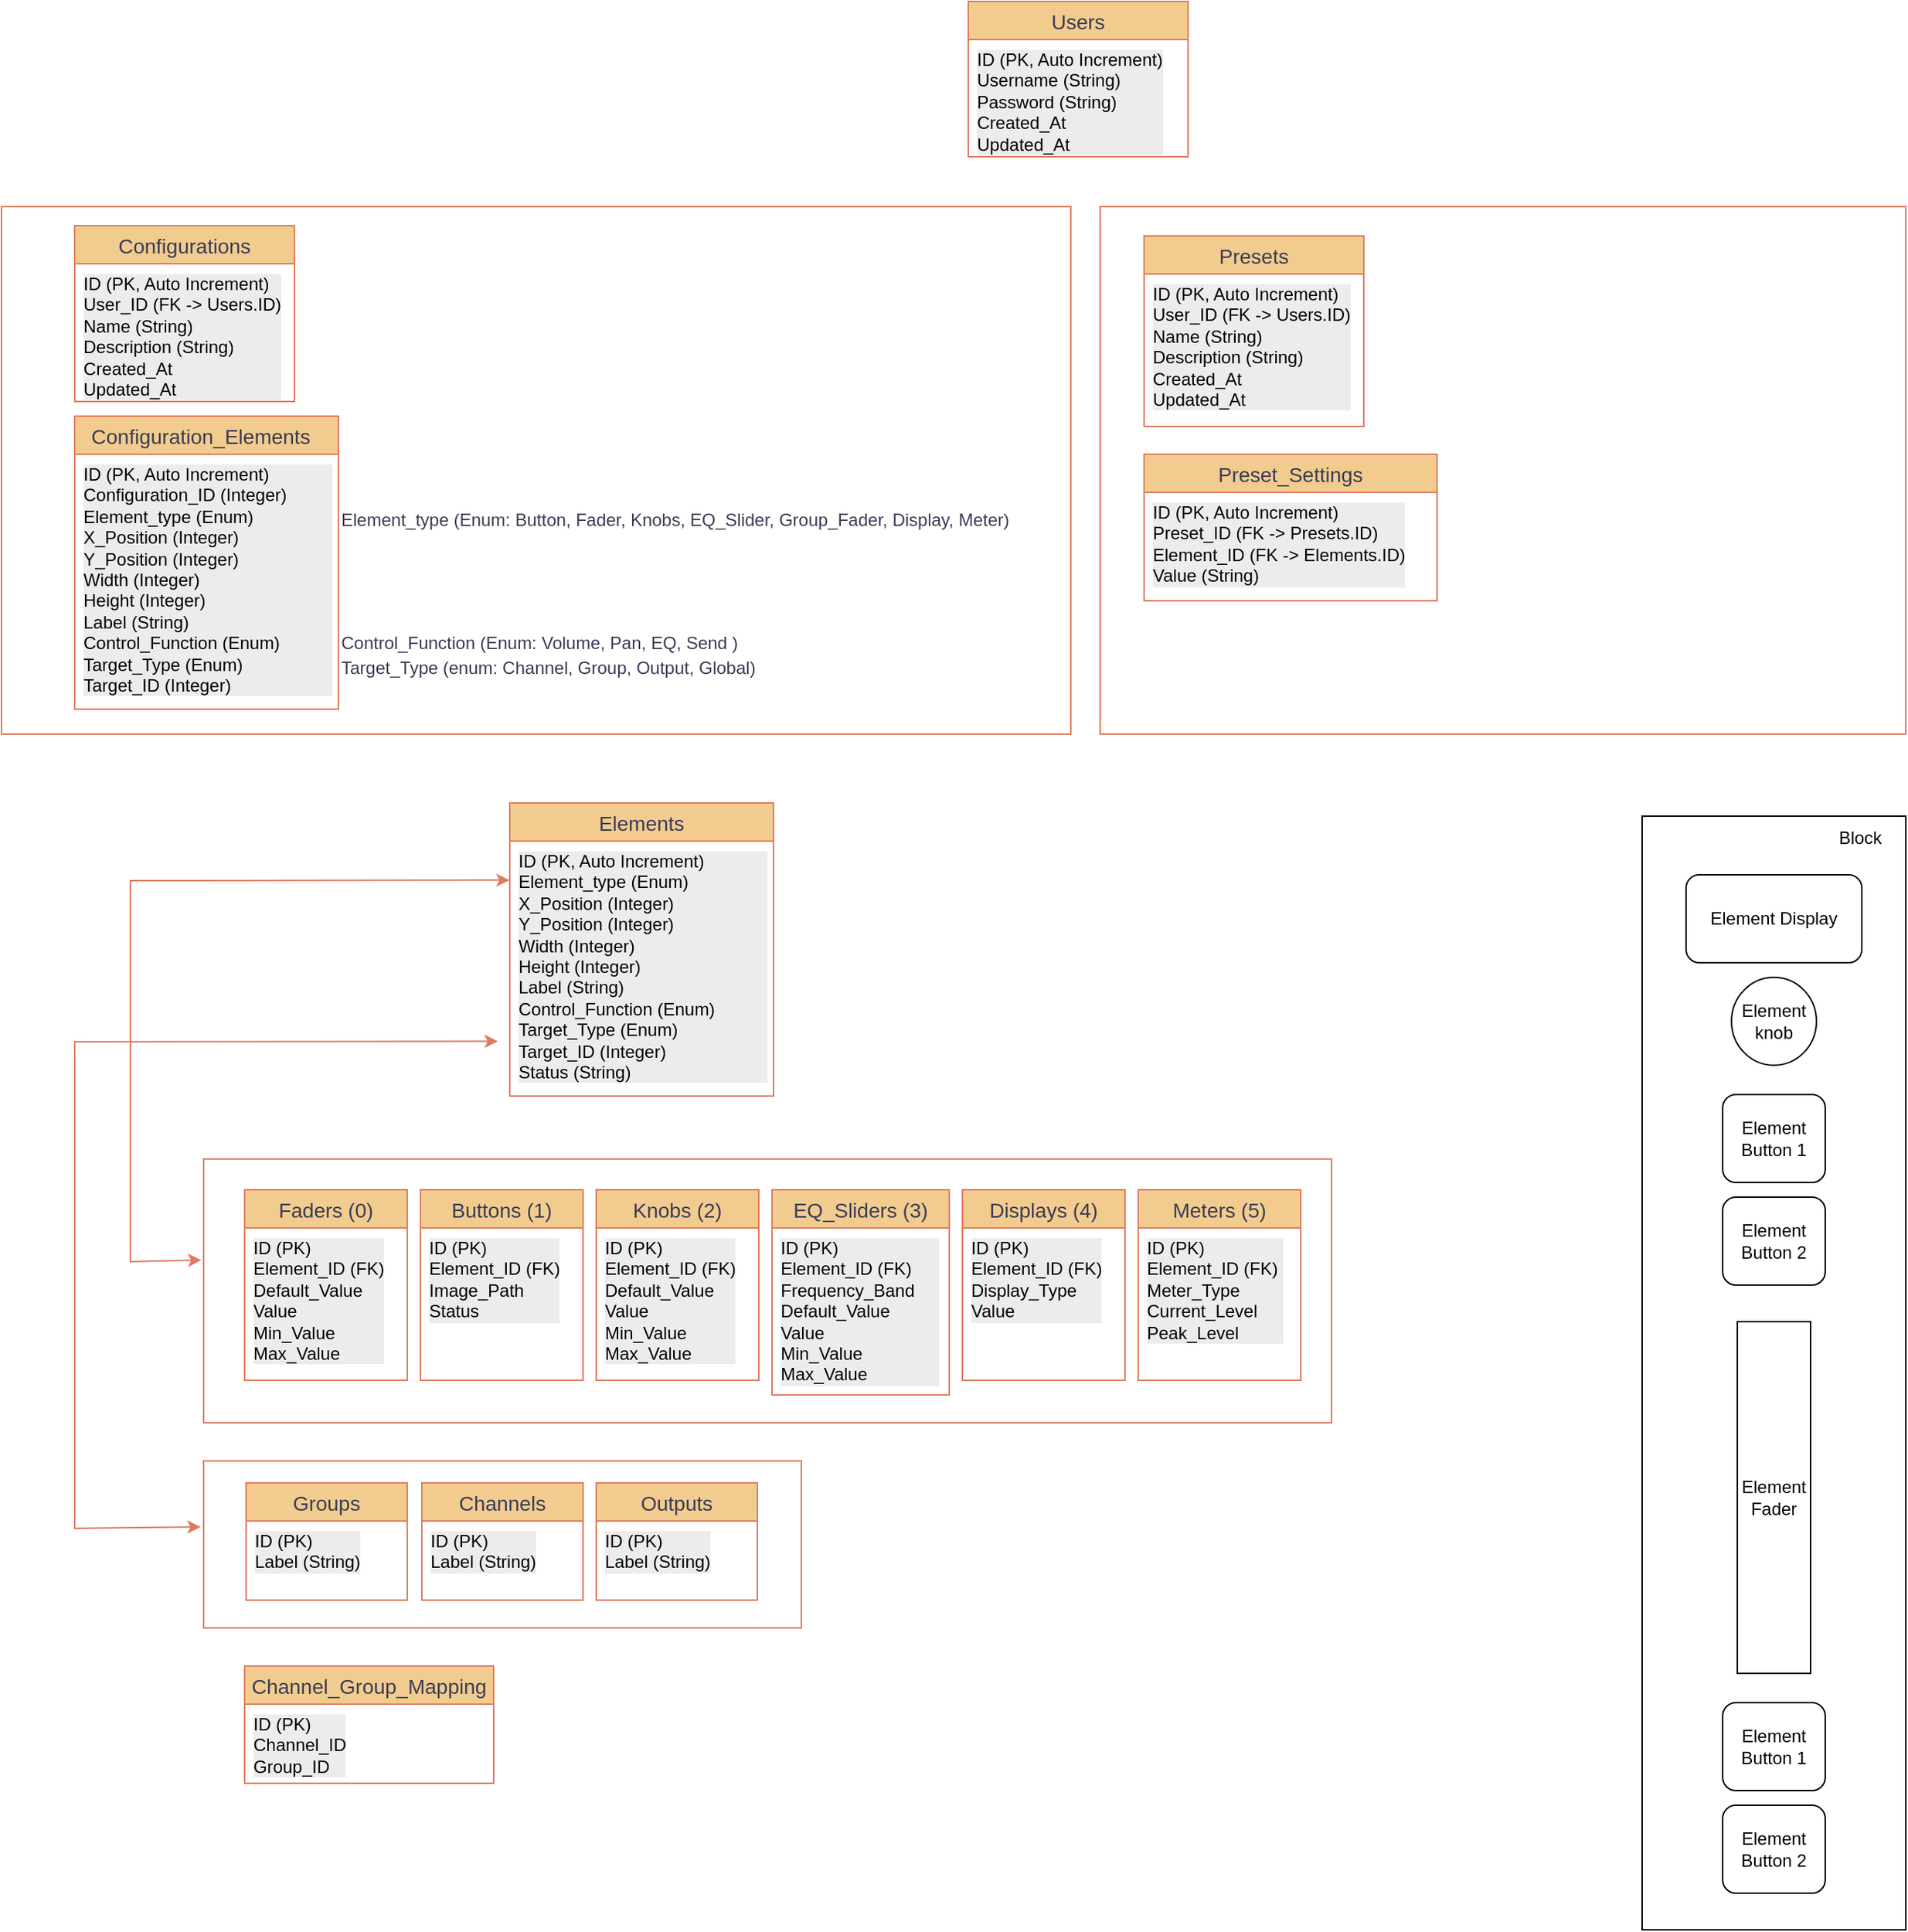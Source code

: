 <mxfile>
    <diagram id="SWB2aOzDUIjxHBlC-R7F" name="Страница — 1">
        <mxGraphModel dx="900" dy="627" grid="1" gridSize="10" guides="1" tooltips="1" connect="1" arrows="1" fold="1" page="1" pageScale="1" pageWidth="850" pageHeight="1100" math="0" shadow="0">
            <root>
                <mxCell id="0"/>
                <mxCell id="1" parent="0"/>
                <mxCell id="2" value="" style="rounded=0;whiteSpace=wrap;html=1;fillColor=none;" vertex="1" parent="1">
                    <mxGeometry x="1254" y="610" width="180" height="760" as="geometry"/>
                </mxCell>
                <mxCell id="3" value="" style="rounded=0;whiteSpace=wrap;html=1;fillColor=none;labelBackgroundColor=none;strokeColor=#E07A5F;fontColor=#393C56;" vertex="1" parent="1">
                    <mxGeometry x="272" y="1050" width="408" height="114" as="geometry"/>
                </mxCell>
                <mxCell id="4" value="" style="rounded=0;whiteSpace=wrap;html=1;fillColor=none;labelBackgroundColor=none;strokeColor=#E07A5F;fontColor=#393C56;" vertex="1" parent="1">
                    <mxGeometry x="884" y="194" width="550" height="360" as="geometry"/>
                </mxCell>
                <mxCell id="5" value="" style="rounded=0;whiteSpace=wrap;html=1;fillColor=none;labelBackgroundColor=none;strokeColor=#E07A5F;fontColor=#393C56;" vertex="1" parent="1">
                    <mxGeometry x="134" y="194" width="730" height="360" as="geometry"/>
                </mxCell>
                <mxCell id="6" value="Users" style="swimlane;fontStyle=0;childLayout=stackLayout;horizontal=1;startSize=26;horizontalStack=0;resizeParent=1;resizeParentMax=0;resizeLast=0;collapsible=1;marginBottom=0;align=center;fontSize=14;rounded=0;labelBackgroundColor=none;fillColor=#F2CC8F;strokeColor=#E07A5F;fontColor=#393C56;" vertex="1" parent="1">
                    <mxGeometry x="794" y="54" width="150" height="106" as="geometry">
                        <mxRectangle x="80" y="40" width="80" height="30" as="alternateBounds"/>
                    </mxGeometry>
                </mxCell>
                <mxCell id="7" value="&lt;div style=&quot;forced-color-adjust: none; color: rgb(0, 0, 0); font-family: Helvetica; font-size: 12px; font-style: normal; font-variant-ligatures: normal; font-variant-caps: normal; font-weight: 400; letter-spacing: normal; orphans: 2; text-align: left; text-indent: 0px; text-transform: none; widows: 2; word-spacing: 0px; -webkit-text-stroke-width: 0px; white-space: normal; background-color: rgb(236, 236, 236); text-decoration-thickness: initial; text-decoration-style: initial; text-decoration-color: initial;&quot;&gt;ID (PK, Auto Increment)&lt;/div&gt;&lt;div style=&quot;forced-color-adjust: none; color: rgb(0, 0, 0); font-family: Helvetica; font-size: 12px; font-style: normal; font-variant-ligatures: normal; font-variant-caps: normal; font-weight: 400; letter-spacing: normal; orphans: 2; text-align: left; text-indent: 0px; text-transform: none; widows: 2; word-spacing: 0px; -webkit-text-stroke-width: 0px; white-space: normal; background-color: rgb(236, 236, 236); text-decoration-thickness: initial; text-decoration-style: initial; text-decoration-color: initial;&quot;&gt;Username (String)&lt;/div&gt;&lt;div style=&quot;forced-color-adjust: none; color: rgb(0, 0, 0); font-family: Helvetica; font-size: 12px; font-style: normal; font-variant-ligatures: normal; font-variant-caps: normal; font-weight: 400; letter-spacing: normal; orphans: 2; text-align: left; text-indent: 0px; text-transform: none; widows: 2; word-spacing: 0px; -webkit-text-stroke-width: 0px; white-space: normal; background-color: rgb(236, 236, 236); text-decoration-thickness: initial; text-decoration-style: initial; text-decoration-color: initial;&quot;&gt;&lt;span style=&quot;forced-color-adjust: none; background-color: transparent; color: light-dark(rgb(0, 0, 0), rgb(255, 255, 255));&quot;&gt;Password (String)&lt;/span&gt;&lt;/div&gt;&lt;div style=&quot;forced-color-adjust: none; color: rgb(0, 0, 0); font-family: Helvetica; font-size: 12px; font-style: normal; font-variant-ligatures: normal; font-variant-caps: normal; font-weight: 400; letter-spacing: normal; orphans: 2; text-align: left; text-indent: 0px; text-transform: none; widows: 2; word-spacing: 0px; -webkit-text-stroke-width: 0px; white-space: normal; background-color: rgb(236, 236, 236); text-decoration-thickness: initial; text-decoration-style: initial; text-decoration-color: initial;&quot;&gt;&lt;span style=&quot;forced-color-adjust: none; background-color: transparent; color: light-dark(rgb(0, 0, 0), rgb(255, 255, 255));&quot;&gt;Created_At&lt;/span&gt;&lt;/div&gt;&lt;div style=&quot;forced-color-adjust: none; color: rgb(0, 0, 0); font-family: Helvetica; font-size: 12px; font-style: normal; font-variant-ligatures: normal; font-variant-caps: normal; font-weight: 400; letter-spacing: normal; orphans: 2; text-align: left; text-indent: 0px; text-transform: none; widows: 2; word-spacing: 0px; -webkit-text-stroke-width: 0px; white-space: normal; background-color: rgb(236, 236, 236); text-decoration-thickness: initial; text-decoration-style: initial; text-decoration-color: initial;&quot;&gt;Updated_At&amp;nbsp; &amp;nbsp;&lt;/div&gt;" style="text;strokeColor=none;fillColor=none;spacingLeft=4;spacingRight=4;overflow=hidden;rotatable=0;points=[[0,0.5],[1,0.5]];portConstraint=eastwest;fontSize=12;whiteSpace=wrap;html=1;rounded=0;labelBackgroundColor=none;fontColor=#393C56;" vertex="1" parent="6">
                    <mxGeometry y="26" width="150" height="80" as="geometry"/>
                </mxCell>
                <mxCell id="8" value="Configurations" style="swimlane;fontStyle=0;childLayout=stackLayout;horizontal=1;startSize=26;horizontalStack=0;resizeParent=1;resizeParentMax=0;resizeLast=0;collapsible=1;marginBottom=0;align=center;fontSize=14;rounded=0;labelBackgroundColor=none;fillColor=#F2CC8F;strokeColor=#E07A5F;fontColor=#393C56;" vertex="1" parent="1">
                    <mxGeometry x="184" y="207" width="150" height="120" as="geometry">
                        <mxRectangle x="80" y="160" width="110" height="30" as="alternateBounds"/>
                    </mxGeometry>
                </mxCell>
                <mxCell id="9" value="&lt;div style=&quot;forced-color-adjust: none; orphans: 2; text-align: left; text-indent: 0px; widows: 2; background-color: rgb(236, 236, 236); text-decoration-thickness: initial; text-decoration-style: initial; text-decoration-color: initial; color: rgb(0, 0, 0);&quot;&gt;&lt;div style=&quot;background-color: rgb(236, 236, 236); color: rgb(0, 0, 0);&quot;&gt;ID (PK, Auto Increment)&lt;/div&gt;&lt;div style=&quot;background-color: rgb(236, 236, 236); color: rgb(0, 0, 0);&quot;&gt;User_ID (FK -&amp;gt; Users.ID)&lt;/div&gt;&lt;div style=&quot;background-color: rgb(236, 236, 236); color: rgb(0, 0, 0);&quot;&gt;Name (String)&lt;/div&gt;&lt;div style=&quot;background-color: rgb(236, 236, 236); color: rgb(0, 0, 0);&quot;&gt;Description (String)&lt;/div&gt;&lt;div style=&quot;background-color: rgb(236, 236, 236); color: rgb(0, 0, 0);&quot;&gt;Created_At&amp;nbsp;&lt;/div&gt;&lt;div style=&quot;background-color: rgb(236, 236, 236); color: rgb(0, 0, 0);&quot;&gt;Updated_At&lt;/div&gt;&lt;/div&gt;" style="text;strokeColor=none;fillColor=none;spacingLeft=4;spacingRight=4;overflow=hidden;rotatable=0;points=[[0,0.5],[1,0.5]];portConstraint=eastwest;fontSize=12;whiteSpace=wrap;html=1;rounded=0;labelBackgroundColor=none;fontColor=#393C56;" vertex="1" parent="8">
                    <mxGeometry y="26" width="150" height="94" as="geometry"/>
                </mxCell>
                <mxCell id="10" value="Configuration_Elements  " style="swimlane;fontStyle=0;childLayout=stackLayout;horizontal=1;startSize=26;horizontalStack=0;resizeParent=1;resizeParentMax=0;resizeLast=0;collapsible=1;marginBottom=0;align=center;fontSize=14;rounded=0;labelBackgroundColor=none;fillColor=#F2CC8F;strokeColor=#E07A5F;fontColor=#393C56;" vertex="1" parent="1">
                    <mxGeometry x="184" y="337" width="180" height="200" as="geometry">
                        <mxRectangle x="80" y="160" width="110" height="30" as="alternateBounds"/>
                    </mxGeometry>
                </mxCell>
                <mxCell id="11" value="&lt;div style=&quot;forced-color-adjust: none; orphans: 2; text-align: left; text-indent: 0px; widows: 2; background-color: rgb(236, 236, 236); text-decoration-thickness: initial; text-decoration-style: initial; text-decoration-color: initial; color: rgb(0, 0, 0);&quot;&gt;&lt;div style=&quot;background-color: rgb(236, 236, 236); color: rgb(0, 0, 0);&quot;&gt;ID (PK, Auto Increment)&amp;nbsp;&amp;nbsp;&lt;/div&gt;&lt;div style=&quot;background-color: rgb(236, 236, 236); color: rgb(0, 0, 0);&quot;&gt;Configuration_ID (Integer)&lt;/div&gt;&lt;div style=&quot;background-color: rgb(236, 236, 236); color: rgb(0, 0, 0);&quot;&gt;Element_type (Enum)&lt;/div&gt;&lt;div style=&quot;background-color: rgb(236, 236, 236); color: rgb(0, 0, 0);&quot;&gt;X_Position (Integer)&amp;nbsp; &amp;nbsp; &amp;nbsp; &amp;nbsp; &amp;nbsp; &amp;nbsp; Y_Position (Integer)&amp;nbsp;&lt;/div&gt;&lt;div style=&quot;background-color: rgb(236, 236, 236); color: rgb(0, 0, 0);&quot;&gt;Width (Integer)&lt;/div&gt;&lt;div style=&quot;background-color: rgb(236, 236, 236); color: rgb(0, 0, 0);&quot;&gt;Height (Integer)&lt;/div&gt;&lt;div style=&quot;background-color: rgb(236, 236, 236); color: rgb(0, 0, 0);&quot;&gt;Label (String)&lt;/div&gt;&lt;div style=&quot;background-color: rgb(236, 236, 236); color: rgb(0, 0, 0);&quot;&gt;Control_Function (Enum) Target_Type (Enum)&lt;/div&gt;&lt;div style=&quot;background-color: rgb(236, 236, 236); color: rgb(0, 0, 0);&quot;&gt;Target_ID (Integer)&lt;/div&gt;&lt;/div&gt;" style="text;strokeColor=none;fillColor=none;spacingLeft=4;spacingRight=4;overflow=hidden;rotatable=0;points=[[0,0.5],[1,0.5]];portConstraint=eastwest;fontSize=12;whiteSpace=wrap;html=1;rounded=0;labelBackgroundColor=none;fontColor=#393C56;" vertex="1" parent="10">
                    <mxGeometry y="26" width="180" height="174" as="geometry"/>
                </mxCell>
                <mxCell id="12" value="Element_type (Enum: Button, Fader, Knobs, EQ_Slider, Group_Fader, Display, Meter)" style="text;whiteSpace=wrap;rounded=0;labelBackgroundColor=none;fontColor=#393C56;" vertex="1" parent="1">
                    <mxGeometry x="364" y="394" width="490" height="31" as="geometry"/>
                </mxCell>
                <mxCell id="13" value="Control_Function (Enum: Volume, Pan, EQ, Send )" style="text;whiteSpace=wrap;rounded=0;labelBackgroundColor=none;fontColor=#393C56;" vertex="1" parent="1">
                    <mxGeometry x="364" y="478" width="300" height="21" as="geometry"/>
                </mxCell>
                <mxCell id="14" value="Target_Type (enum: Channel, Group, Output, Global)" style="text;whiteSpace=wrap;rounded=0;labelBackgroundColor=none;fontColor=#393C56;" vertex="1" parent="1">
                    <mxGeometry x="364" y="495" width="320" height="21" as="geometry"/>
                </mxCell>
                <mxCell id="15" value="Elements" style="swimlane;fontStyle=0;childLayout=stackLayout;horizontal=1;startSize=26;horizontalStack=0;resizeParent=1;resizeParentMax=0;resizeLast=0;collapsible=1;marginBottom=0;align=center;fontSize=14;rounded=0;labelBackgroundColor=none;fillColor=#F2CC8F;strokeColor=#E07A5F;fontColor=#393C56;" vertex="1" parent="1">
                    <mxGeometry x="481" y="601" width="180" height="200" as="geometry">
                        <mxRectangle x="80" y="160" width="110" height="30" as="alternateBounds"/>
                    </mxGeometry>
                </mxCell>
                <mxCell id="16" value="&lt;div style=&quot;forced-color-adjust: none; orphans: 2; text-align: left; text-indent: 0px; widows: 2; background-color: rgb(236, 236, 236); text-decoration-thickness: initial; text-decoration-style: initial; text-decoration-color: initial; color: rgb(0, 0, 0);&quot;&gt;&lt;div style=&quot;background-color: rgb(236, 236, 236); color: rgb(0, 0, 0);&quot;&gt;ID (PK, Auto Increment)&amp;nbsp; Element_type (Enum)&amp;nbsp; &amp;nbsp; &amp;nbsp; X_Position (Integer)&amp;nbsp; &amp;nbsp; Y_Position (Integer)&lt;/div&gt;&lt;div style=&quot;background-color: rgb(236, 236, 236); color: rgb(0, 0, 0);&quot;&gt;Width (Integer)&lt;/div&gt;&lt;div style=&quot;background-color: rgb(236, 236, 236); color: rgb(0, 0, 0);&quot;&gt;Height (Integer)&lt;/div&gt;&lt;div style=&quot;background-color: rgb(236, 236, 236); color: rgb(0, 0, 0);&quot;&gt;Label (String)&lt;/div&gt;&lt;div style=&quot;background-color: rgb(236, 236, 236); color: rgb(0, 0, 0);&quot;&gt;Control_Function (Enum)&lt;/div&gt;&lt;div style=&quot;background-color: rgb(236, 236, 236); color: rgb(0, 0, 0);&quot;&gt;Target_Type (Enum)&lt;/div&gt;&lt;div style=&quot;background-color: rgb(236, 236, 236); color: rgb(0, 0, 0);&quot;&gt;Target_ID (Integer)&lt;/div&gt;&lt;div style=&quot;background-color: rgb(236, 236, 236); color: rgb(0, 0, 0);&quot;&gt;Status (String)&lt;/div&gt;&lt;/div&gt;" style="text;strokeColor=none;fillColor=none;spacingLeft=4;spacingRight=4;overflow=hidden;rotatable=0;points=[[0,0.5],[1,0.5]];portConstraint=eastwest;fontSize=12;whiteSpace=wrap;html=1;rounded=0;labelBackgroundColor=none;fontColor=#393C56;" vertex="1" parent="15">
                    <mxGeometry y="26" width="180" height="174" as="geometry"/>
                </mxCell>
                <mxCell id="17" value="Buttons (1)" style="swimlane;fontStyle=0;childLayout=stackLayout;horizontal=1;startSize=26;horizontalStack=0;resizeParent=1;resizeParentMax=0;resizeLast=0;collapsible=1;marginBottom=0;align=center;fontSize=14;rounded=0;labelBackgroundColor=none;fillColor=#F2CC8F;strokeColor=#E07A5F;fontColor=#393C56;" vertex="1" parent="1">
                    <mxGeometry x="420" y="865" width="111" height="130" as="geometry">
                        <mxRectangle x="80" y="160" width="110" height="30" as="alternateBounds"/>
                    </mxGeometry>
                </mxCell>
                <mxCell id="18" value="&lt;div style=&quot;forced-color-adjust: none; orphans: 2; text-align: left; text-indent: 0px; widows: 2; background-color: rgb(236, 236, 236); text-decoration-thickness: initial; text-decoration-style: initial; text-decoration-color: initial; color: rgb(0, 0, 0);&quot;&gt;&lt;div style=&quot;color: rgb(0, 0, 0); background-color: rgb(236, 236, 236);&quot;&gt;ID (PK)&lt;/div&gt;&lt;div style=&quot;color: rgb(0, 0, 0); background-color: rgb(236, 236, 236);&quot;&gt;Element_ID (FK)&lt;/div&gt;&lt;div style=&quot;background-color: rgb(236, 236, 236); color: rgb(0, 0, 0);&quot;&gt;Image_Path&lt;/div&gt;&lt;div style=&quot;background-color: rgb(236, 236, 236); color: rgb(0, 0, 0);&quot;&gt;Status&lt;/div&gt;&lt;/div&gt;" style="text;strokeColor=none;fillColor=none;spacingLeft=4;spacingRight=4;overflow=hidden;rotatable=0;points=[[0,0.5],[1,0.5]];portConstraint=eastwest;fontSize=12;whiteSpace=wrap;html=1;rounded=0;labelBackgroundColor=none;fontColor=#393C56;" vertex="1" parent="17">
                    <mxGeometry y="26" width="111" height="104" as="geometry"/>
                </mxCell>
                <mxCell id="19" value="Faders (0)" style="swimlane;fontStyle=0;childLayout=stackLayout;horizontal=1;startSize=26;horizontalStack=0;resizeParent=1;resizeParentMax=0;resizeLast=0;collapsible=1;marginBottom=0;align=center;fontSize=14;rounded=0;labelBackgroundColor=none;fillColor=#F2CC8F;strokeColor=#E07A5F;fontColor=#393C56;" vertex="1" parent="1">
                    <mxGeometry x="300" y="865" width="111" height="130" as="geometry">
                        <mxRectangle x="80" y="160" width="110" height="30" as="alternateBounds"/>
                    </mxGeometry>
                </mxCell>
                <mxCell id="20" value="&lt;div style=&quot;forced-color-adjust: none; orphans: 2; text-align: left; text-indent: 0px; widows: 2; background-color: rgb(236, 236, 236); text-decoration-thickness: initial; text-decoration-style: initial; text-decoration-color: initial; color: rgb(0, 0, 0);&quot;&gt;&lt;div style=&quot;color: rgb(0, 0, 0); background-color: rgb(236, 236, 236);&quot;&gt;ID (PK)&lt;/div&gt;&lt;div style=&quot;color: rgb(0, 0, 0); background-color: rgb(236, 236, 236);&quot;&gt;Element_ID (FK)&lt;/div&gt;&lt;div style=&quot;color: rgb(0, 0, 0); background-color: rgb(236, 236, 236);&quot;&gt;Default_Value&lt;/div&gt;&lt;div style=&quot;color: rgb(0, 0, 0); background-color: rgb(236, 236, 236);&quot;&gt;Value&lt;/div&gt;&lt;div style=&quot;background-color: rgb(236, 236, 236); color: rgb(0, 0, 0);&quot;&gt;Min_Value&lt;/div&gt;&lt;div style=&quot;background-color: rgb(236, 236, 236); color: rgb(0, 0, 0);&quot;&gt;Max_Value&lt;/div&gt;&lt;/div&gt;" style="text;strokeColor=none;fillColor=none;spacingLeft=4;spacingRight=4;overflow=hidden;rotatable=0;points=[[0,0.5],[1,0.5]];portConstraint=eastwest;fontSize=12;whiteSpace=wrap;html=1;rounded=0;labelBackgroundColor=none;fontColor=#393C56;" vertex="1" parent="19">
                    <mxGeometry y="26" width="111" height="104" as="geometry"/>
                </mxCell>
                <mxCell id="21" value="Knobs (2)" style="swimlane;fontStyle=0;childLayout=stackLayout;horizontal=1;startSize=26;horizontalStack=0;resizeParent=1;resizeParentMax=0;resizeLast=0;collapsible=1;marginBottom=0;align=center;fontSize=14;rounded=0;labelBackgroundColor=none;fillColor=#F2CC8F;strokeColor=#E07A5F;fontColor=#393C56;" vertex="1" parent="1">
                    <mxGeometry x="540" y="865" width="111" height="130" as="geometry">
                        <mxRectangle x="80" y="160" width="110" height="30" as="alternateBounds"/>
                    </mxGeometry>
                </mxCell>
                <mxCell id="22" value="&lt;div style=&quot;forced-color-adjust: none; orphans: 2; text-align: left; text-indent: 0px; widows: 2; background-color: rgb(236, 236, 236); text-decoration-thickness: initial; text-decoration-style: initial; text-decoration-color: initial; color: rgb(0, 0, 0);&quot;&gt;&lt;div style=&quot;color: rgb(0, 0, 0); background-color: rgb(236, 236, 236);&quot;&gt;ID (PK)&lt;/div&gt;&lt;div style=&quot;color: rgb(0, 0, 0); background-color: rgb(236, 236, 236);&quot;&gt;Element_ID (FK)&lt;/div&gt;&lt;div style=&quot;color: rgb(0, 0, 0); background-color: rgb(236, 236, 236);&quot;&gt;Default_Value&lt;/div&gt;&lt;div style=&quot;color: rgb(0, 0, 0); background-color: rgb(236, 236, 236);&quot;&gt;Value&lt;/div&gt;&lt;div style=&quot;background-color: rgb(236, 236, 236); color: rgb(0, 0, 0);&quot;&gt;Min_Value&lt;/div&gt;&lt;div style=&quot;background-color: rgb(236, 236, 236); color: rgb(0, 0, 0);&quot;&gt;Max_Value&lt;/div&gt;&lt;/div&gt;" style="text;strokeColor=none;fillColor=none;spacingLeft=4;spacingRight=4;overflow=hidden;rotatable=0;points=[[0,0.5],[1,0.5]];portConstraint=eastwest;fontSize=12;whiteSpace=wrap;html=1;rounded=0;labelBackgroundColor=none;fontColor=#393C56;" vertex="1" parent="21">
                    <mxGeometry y="26" width="111" height="104" as="geometry"/>
                </mxCell>
                <mxCell id="23" value="EQ_Sliders (3)" style="swimlane;fontStyle=0;childLayout=stackLayout;horizontal=1;startSize=26;horizontalStack=0;resizeParent=1;resizeParentMax=0;resizeLast=0;collapsible=1;marginBottom=0;align=center;fontSize=14;rounded=0;labelBackgroundColor=none;fillColor=#F2CC8F;strokeColor=#E07A5F;fontColor=#393C56;" vertex="1" parent="1">
                    <mxGeometry x="660" y="865" width="121" height="140" as="geometry">
                        <mxRectangle x="80" y="160" width="110" height="30" as="alternateBounds"/>
                    </mxGeometry>
                </mxCell>
                <mxCell id="24" value="&lt;div style=&quot;forced-color-adjust: none; orphans: 2; text-align: left; text-indent: 0px; widows: 2; background-color: rgb(236, 236, 236); text-decoration-thickness: initial; text-decoration-style: initial; text-decoration-color: initial; color: rgb(0, 0, 0);&quot;&gt;&lt;div style=&quot;color: rgb(0, 0, 0); background-color: rgb(236, 236, 236);&quot;&gt;ID (PK)&lt;/div&gt;&lt;div style=&quot;color: rgb(0, 0, 0); background-color: rgb(236, 236, 236);&quot;&gt;Element_ID (FK)&lt;/div&gt;&lt;div style=&quot;background-color: rgb(236, 236, 236); color: rgb(0, 0, 0);&quot;&gt;Frequency_Band&amp;nbsp; &amp;nbsp; &amp;nbsp;&lt;/div&gt;&lt;div style=&quot;color: rgb(0, 0, 0); background-color: rgb(236, 236, 236);&quot;&gt;Default_Value&lt;/div&gt;&lt;div style=&quot;color: rgb(0, 0, 0); background-color: rgb(236, 236, 236);&quot;&gt;Value&lt;/div&gt;&lt;div style=&quot;color: rgb(0, 0, 0); background-color: rgb(236, 236, 236);&quot;&gt;Min_Value&lt;/div&gt;&lt;div style=&quot;color: rgb(0, 0, 0); background-color: rgb(236, 236, 236);&quot;&gt;Max_Value&lt;/div&gt;&lt;/div&gt;" style="text;strokeColor=none;fillColor=none;spacingLeft=4;spacingRight=4;overflow=hidden;rotatable=0;points=[[0,0.5],[1,0.5]];portConstraint=eastwest;fontSize=12;whiteSpace=wrap;html=1;rounded=0;labelBackgroundColor=none;fontColor=#393C56;" vertex="1" parent="23">
                    <mxGeometry y="26" width="121" height="114" as="geometry"/>
                </mxCell>
                <mxCell id="25" value="Displays (4)" style="swimlane;fontStyle=0;childLayout=stackLayout;horizontal=1;startSize=26;horizontalStack=0;resizeParent=1;resizeParentMax=0;resizeLast=0;collapsible=1;marginBottom=0;align=center;fontSize=14;rounded=0;labelBackgroundColor=none;fillColor=#F2CC8F;strokeColor=#E07A5F;fontColor=#393C56;" vertex="1" parent="1">
                    <mxGeometry x="790" y="865" width="111" height="130" as="geometry">
                        <mxRectangle x="80" y="160" width="110" height="30" as="alternateBounds"/>
                    </mxGeometry>
                </mxCell>
                <mxCell id="26" value="&lt;div style=&quot;forced-color-adjust: none; orphans: 2; text-align: left; text-indent: 0px; widows: 2; background-color: rgb(236, 236, 236); text-decoration-thickness: initial; text-decoration-style: initial; text-decoration-color: initial; color: rgb(0, 0, 0);&quot;&gt;&lt;div style=&quot;color: rgb(0, 0, 0); background-color: rgb(236, 236, 236);&quot;&gt;ID (PK)&lt;/div&gt;&lt;div style=&quot;color: rgb(0, 0, 0); background-color: rgb(236, 236, 236);&quot;&gt;Element_ID (FK)&lt;/div&gt;&lt;div style=&quot;background-color: rgb(236, 236, 236); color: rgb(0, 0, 0);&quot;&gt;Display_Type&lt;/div&gt;&lt;div style=&quot;background-color: rgb(236, 236, 236); color: rgb(0, 0, 0);&quot;&gt;&lt;span style=&quot;color: rgb(0, 0, 0);&quot;&gt;Value&lt;/span&gt;&lt;/div&gt;&lt;/div&gt;" style="text;strokeColor=none;fillColor=none;spacingLeft=4;spacingRight=4;overflow=hidden;rotatable=0;points=[[0,0.5],[1,0.5]];portConstraint=eastwest;fontSize=12;whiteSpace=wrap;html=1;rounded=0;labelBackgroundColor=none;fontColor=#393C56;" vertex="1" parent="25">
                    <mxGeometry y="26" width="111" height="104" as="geometry"/>
                </mxCell>
                <mxCell id="27" value="Meters (5)" style="swimlane;fontStyle=0;childLayout=stackLayout;horizontal=1;startSize=26;horizontalStack=0;resizeParent=1;resizeParentMax=0;resizeLast=0;collapsible=1;marginBottom=0;align=center;fontSize=14;rounded=0;labelBackgroundColor=none;fillColor=#F2CC8F;strokeColor=#E07A5F;fontColor=#393C56;" vertex="1" parent="1">
                    <mxGeometry x="910" y="865" width="111" height="130" as="geometry">
                        <mxRectangle x="80" y="160" width="110" height="30" as="alternateBounds"/>
                    </mxGeometry>
                </mxCell>
                <mxCell id="28" value="&lt;div style=&quot;forced-color-adjust: none; orphans: 2; text-align: left; text-indent: 0px; widows: 2; background-color: rgb(236, 236, 236); text-decoration-thickness: initial; text-decoration-style: initial; text-decoration-color: initial; color: rgb(0, 0, 0);&quot;&gt;&lt;div style=&quot;color: rgb(0, 0, 0); background-color: rgb(236, 236, 236);&quot;&gt;ID (PK)&lt;/div&gt;&lt;div style=&quot;color: rgb(0, 0, 0); background-color: rgb(236, 236, 236);&quot;&gt;Element_ID (FK)&lt;/div&gt;&lt;div style=&quot;color: rgb(0, 0, 0); background-color: rgb(236, 236, 236);&quot;&gt;Meter_Type&amp;nbsp;&lt;/div&gt;&lt;div style=&quot;color: rgb(0, 0, 0); background-color: rgb(236, 236, 236);&quot;&gt;&lt;span style=&quot;color: rgb(0, 0, 0);&quot;&gt;Current_Level&lt;/span&gt;&lt;/div&gt;&lt;div style=&quot;background-color: rgb(236, 236, 236); color: rgb(0, 0, 0);&quot;&gt;&lt;span style=&quot;color: rgb(0, 0, 0);&quot;&gt;Peak_Level&amp;nbsp; &amp;nbsp; &amp;nbsp; &amp;nbsp; &amp;nbsp;&lt;/span&gt;&lt;/div&gt;&lt;/div&gt;" style="text;strokeColor=none;fillColor=none;spacingLeft=4;spacingRight=4;overflow=hidden;rotatable=0;points=[[0,0.5],[1,0.5]];portConstraint=eastwest;fontSize=12;whiteSpace=wrap;html=1;rounded=0;labelBackgroundColor=none;fontColor=#393C56;" vertex="1" parent="27">
                    <mxGeometry y="26" width="111" height="104" as="geometry"/>
                </mxCell>
                <mxCell id="29" value="Presets" style="swimlane;fontStyle=0;childLayout=stackLayout;horizontal=1;startSize=26;horizontalStack=0;resizeParent=1;resizeParentMax=0;resizeLast=0;collapsible=1;marginBottom=0;align=center;fontSize=14;rounded=0;labelBackgroundColor=none;fillColor=#F2CC8F;strokeColor=#E07A5F;fontColor=#393C56;" vertex="1" parent="1">
                    <mxGeometry x="914" y="214" width="150" height="130" as="geometry">
                        <mxRectangle x="80" y="160" width="110" height="30" as="alternateBounds"/>
                    </mxGeometry>
                </mxCell>
                <mxCell id="30" value="&lt;div style=&quot;forced-color-adjust: none; orphans: 2; text-align: left; text-indent: 0px; widows: 2; background-color: rgb(236, 236, 236); text-decoration-thickness: initial; text-decoration-style: initial; text-decoration-color: initial; color: rgb(0, 0, 0);&quot;&gt;&lt;div style=&quot;background-color: rgb(236, 236, 236); color: rgb(0, 0, 0);&quot;&gt;ID (PK, Auto Increment)&lt;/div&gt;&lt;div style=&quot;background-color: rgb(236, 236, 236); color: rgb(0, 0, 0);&quot;&gt;User_ID (FK -&amp;gt; Users.ID)&lt;/div&gt;&lt;div style=&quot;background-color: rgb(236, 236, 236); color: rgb(0, 0, 0);&quot;&gt;Name (String)&lt;/div&gt;&lt;div style=&quot;background-color: rgb(236, 236, 236); color: rgb(0, 0, 0);&quot;&gt;Description (String)&lt;/div&gt;&lt;div style=&quot;background-color: rgb(236, 236, 236); color: rgb(0, 0, 0);&quot;&gt;Created_At&amp;nbsp;&lt;/div&gt;&lt;div style=&quot;background-color: rgb(236, 236, 236); color: rgb(0, 0, 0);&quot;&gt;Updated_At&lt;/div&gt;&lt;/div&gt;" style="text;strokeColor=none;fillColor=none;spacingLeft=4;spacingRight=4;overflow=hidden;rotatable=0;points=[[0,0.5],[1,0.5]];portConstraint=eastwest;fontSize=12;whiteSpace=wrap;html=1;rounded=0;labelBackgroundColor=none;fontColor=#393C56;" vertex="1" parent="29">
                    <mxGeometry y="26" width="150" height="104" as="geometry"/>
                </mxCell>
                <mxCell id="31" value="Preset_Settings" style="swimlane;fontStyle=0;childLayout=stackLayout;horizontal=1;startSize=26;horizontalStack=0;resizeParent=1;resizeParentMax=0;resizeLast=0;collapsible=1;marginBottom=0;align=center;fontSize=14;rounded=0;labelBackgroundColor=none;fillColor=#F2CC8F;strokeColor=#E07A5F;fontColor=#393C56;" vertex="1" parent="1">
                    <mxGeometry x="914" y="363" width="200" height="100" as="geometry">
                        <mxRectangle x="80" y="160" width="110" height="30" as="alternateBounds"/>
                    </mxGeometry>
                </mxCell>
                <mxCell id="32" value="&lt;div style=&quot;forced-color-adjust: none; orphans: 2; text-align: left; text-indent: 0px; widows: 2; background-color: rgb(236, 236, 236); text-decoration-thickness: initial; text-decoration-style: initial; text-decoration-color: initial; color: rgb(0, 0, 0);&quot;&gt;&lt;div style=&quot;color: rgb(0, 0, 0); background-color: rgb(236, 236, 236);&quot;&gt;ID (PK, Auto Increment)&lt;/div&gt;&lt;div style=&quot;background-color: rgb(236, 236, 236); color: rgb(0, 0, 0);&quot;&gt;Preset_ID (FK -&amp;gt; Presets.ID)&lt;/div&gt;&lt;div style=&quot;color: rgb(0, 0, 0); background-color: rgb(236, 236, 236);&quot;&gt;Element_ID (FK -&amp;gt; Elements.ID)&lt;/div&gt;&lt;div style=&quot;color: rgb(0, 0, 0); background-color: rgb(236, 236, 236);&quot;&gt;Value (String)&lt;/div&gt;&lt;/div&gt;" style="text;strokeColor=none;fillColor=none;spacingLeft=4;spacingRight=4;overflow=hidden;rotatable=0;points=[[0,0.5],[1,0.5]];portConstraint=eastwest;fontSize=12;whiteSpace=wrap;html=1;rounded=0;labelBackgroundColor=none;fontColor=#393C56;" vertex="1" parent="31">
                    <mxGeometry y="26" width="200" height="74" as="geometry"/>
                </mxCell>
                <mxCell id="33" value="Groups" style="swimlane;fontStyle=0;childLayout=stackLayout;horizontal=1;startSize=26;horizontalStack=0;resizeParent=1;resizeParentMax=0;resizeLast=0;collapsible=1;marginBottom=0;align=center;fontSize=14;rounded=0;labelBackgroundColor=none;fillColor=#F2CC8F;strokeColor=#E07A5F;fontColor=#393C56;" vertex="1" parent="1">
                    <mxGeometry x="301" y="1065" width="110" height="80" as="geometry">
                        <mxRectangle x="80" y="160" width="110" height="30" as="alternateBounds"/>
                    </mxGeometry>
                </mxCell>
                <mxCell id="34" value="&lt;div style=&quot;forced-color-adjust: none; orphans: 2; text-align: left; text-indent: 0px; widows: 2; background-color: rgb(236, 236, 236); text-decoration-thickness: initial; text-decoration-style: initial; text-decoration-color: initial; color: rgb(0, 0, 0);&quot;&gt;&lt;div style=&quot;color: rgb(0, 0, 0); background-color: rgb(236, 236, 236);&quot;&gt;ID (PK)&lt;/div&gt;&lt;div style=&quot;background-color: rgb(236, 236, 236); color: rgb(0, 0, 0);&quot;&gt;Label (String)&lt;/div&gt;&lt;/div&gt;" style="text;strokeColor=none;fillColor=none;spacingLeft=4;spacingRight=4;overflow=hidden;rotatable=0;points=[[0,0.5],[1,0.5]];portConstraint=eastwest;fontSize=12;whiteSpace=wrap;html=1;rounded=0;labelBackgroundColor=none;fontColor=#393C56;" vertex="1" parent="33">
                    <mxGeometry y="26" width="110" height="54" as="geometry"/>
                </mxCell>
                <mxCell id="35" value="Channels" style="swimlane;fontStyle=0;childLayout=stackLayout;horizontal=1;startSize=26;horizontalStack=0;resizeParent=1;resizeParentMax=0;resizeLast=0;collapsible=1;marginBottom=0;align=center;fontSize=14;rounded=0;labelBackgroundColor=none;fillColor=#F2CC8F;strokeColor=#E07A5F;fontColor=#393C56;" vertex="1" parent="1">
                    <mxGeometry x="421" y="1065" width="110" height="80" as="geometry">
                        <mxRectangle x="80" y="160" width="110" height="30" as="alternateBounds"/>
                    </mxGeometry>
                </mxCell>
                <mxCell id="36" value="&lt;div style=&quot;forced-color-adjust: none; orphans: 2; text-align: left; text-indent: 0px; widows: 2; background-color: rgb(236, 236, 236); text-decoration-thickness: initial; text-decoration-style: initial; text-decoration-color: initial; color: rgb(0, 0, 0);&quot;&gt;&lt;div style=&quot;color: rgb(0, 0, 0); background-color: rgb(236, 236, 236);&quot;&gt;ID (PK)&lt;/div&gt;&lt;div style=&quot;background-color: rgb(236, 236, 236); color: rgb(0, 0, 0);&quot;&gt;Label (String)&lt;/div&gt;&lt;/div&gt;" style="text;strokeColor=none;fillColor=none;spacingLeft=4;spacingRight=4;overflow=hidden;rotatable=0;points=[[0,0.5],[1,0.5]];portConstraint=eastwest;fontSize=12;whiteSpace=wrap;html=1;rounded=0;labelBackgroundColor=none;fontColor=#393C56;" vertex="1" parent="35">
                    <mxGeometry y="26" width="110" height="54" as="geometry"/>
                </mxCell>
                <mxCell id="37" value="Outputs" style="swimlane;fontStyle=0;childLayout=stackLayout;horizontal=1;startSize=26;horizontalStack=0;resizeParent=1;resizeParentMax=0;resizeLast=0;collapsible=1;marginBottom=0;align=center;fontSize=14;rounded=0;labelBackgroundColor=none;fillColor=#F2CC8F;strokeColor=#E07A5F;fontColor=#393C56;" vertex="1" parent="1">
                    <mxGeometry x="540" y="1065" width="110" height="80" as="geometry">
                        <mxRectangle x="80" y="160" width="110" height="30" as="alternateBounds"/>
                    </mxGeometry>
                </mxCell>
                <mxCell id="38" value="&lt;div style=&quot;forced-color-adjust: none; orphans: 2; text-align: left; text-indent: 0px; widows: 2; background-color: rgb(236, 236, 236); text-decoration-thickness: initial; text-decoration-style: initial; text-decoration-color: initial; color: rgb(0, 0, 0);&quot;&gt;&lt;div style=&quot;color: rgb(0, 0, 0); background-color: rgb(236, 236, 236);&quot;&gt;ID (PK)&lt;/div&gt;&lt;div style=&quot;background-color: rgb(236, 236, 236); color: rgb(0, 0, 0);&quot;&gt;Label (String)&lt;/div&gt;&lt;/div&gt;" style="text;strokeColor=none;fillColor=none;spacingLeft=4;spacingRight=4;overflow=hidden;rotatable=0;points=[[0,0.5],[1,0.5]];portConstraint=eastwest;fontSize=12;whiteSpace=wrap;html=1;rounded=0;labelBackgroundColor=none;fontColor=#393C56;" vertex="1" parent="37">
                    <mxGeometry y="26" width="110" height="54" as="geometry"/>
                </mxCell>
                <mxCell id="39" value="Channel_Group_Mapping" style="swimlane;fontStyle=0;childLayout=stackLayout;horizontal=1;startSize=26;horizontalStack=0;resizeParent=1;resizeParentMax=0;resizeLast=0;collapsible=1;marginBottom=0;align=center;fontSize=14;rounded=0;labelBackgroundColor=none;fillColor=#F2CC8F;strokeColor=#E07A5F;fontColor=#393C56;" vertex="1" parent="1">
                    <mxGeometry x="300" y="1190" width="170" height="80" as="geometry">
                        <mxRectangle x="80" y="160" width="110" height="30" as="alternateBounds"/>
                    </mxGeometry>
                </mxCell>
                <mxCell id="40" value="&lt;div style=&quot;forced-color-adjust: none; orphans: 2; text-align: left; text-indent: 0px; widows: 2; background-color: rgb(236, 236, 236); text-decoration-thickness: initial; text-decoration-style: initial; text-decoration-color: initial; color: rgb(0, 0, 0);&quot;&gt;&lt;div style=&quot;color: rgb(0, 0, 0); background-color: rgb(236, 236, 236);&quot;&gt;ID (PK)&lt;/div&gt;&lt;div style=&quot;background-color: rgb(236, 236, 236); color: rgb(0, 0, 0);&quot;&gt;Channel_ID&lt;/div&gt;&lt;div style=&quot;background-color: rgb(236, 236, 236); color: rgb(0, 0, 0);&quot;&gt;Group_ID&lt;/div&gt;&lt;/div&gt;" style="text;strokeColor=none;fillColor=none;spacingLeft=4;spacingRight=4;overflow=hidden;rotatable=0;points=[[0,0.5],[1,0.5]];portConstraint=eastwest;fontSize=12;whiteSpace=wrap;html=1;rounded=0;labelBackgroundColor=none;fontColor=#393C56;" vertex="1" parent="39">
                    <mxGeometry y="26" width="170" height="54" as="geometry"/>
                </mxCell>
                <mxCell id="41" value="" style="endArrow=classic;startArrow=classic;html=1;rounded=0;entryX=-0.001;entryY=0.182;entryDx=0;entryDy=0;entryPerimeter=0;exitX=-0.002;exitY=0.383;exitDx=0;exitDy=0;exitPerimeter=0;labelBackgroundColor=none;strokeColor=#E07A5F;fontColor=default;" edge="1" parent="1" source="42">
                    <mxGeometry width="50" height="50" relative="1" as="geometry">
                        <mxPoint x="272" y="854" as="sourcePoint"/>
                        <mxPoint x="480.82" y="653.668" as="targetPoint"/>
                        <Array as="points">
                            <mxPoint x="222" y="914"/>
                            <mxPoint x="222" y="654"/>
                        </Array>
                    </mxGeometry>
                </mxCell>
                <mxCell id="42" value="" style="rounded=0;whiteSpace=wrap;html=1;fillColor=none;labelBackgroundColor=none;strokeColor=#E07A5F;fontColor=#393C56;" vertex="1" parent="1">
                    <mxGeometry x="272" y="844" width="770" height="180" as="geometry"/>
                </mxCell>
                <mxCell id="43" value="" style="endArrow=classic;startArrow=classic;html=1;rounded=0;entryX=-0.001;entryY=0.182;entryDx=0;entryDy=0;entryPerimeter=0;exitX=-0.005;exitY=0.395;exitDx=0;exitDy=0;exitPerimeter=0;labelBackgroundColor=none;strokeColor=#E07A5F;fontColor=default;" edge="1" parent="1" source="3">
                    <mxGeometry width="50" height="50" relative="1" as="geometry">
                        <mxPoint x="262" y="1023" as="sourcePoint"/>
                        <mxPoint x="472.82" y="763.668" as="targetPoint"/>
                        <Array as="points">
                            <mxPoint x="184" y="1096"/>
                            <mxPoint x="184" y="764"/>
                        </Array>
                    </mxGeometry>
                </mxCell>
                <mxCell id="44" value="Element Display" style="rounded=1;whiteSpace=wrap;html=1;" vertex="1" parent="1">
                    <mxGeometry x="1284" y="650" width="120" height="60" as="geometry"/>
                </mxCell>
                <mxCell id="45" value="Element knob" style="ellipse;whiteSpace=wrap;html=1;" vertex="1" parent="1">
                    <mxGeometry x="1315" y="720" width="58" height="60" as="geometry"/>
                </mxCell>
                <mxCell id="46" value="Block" style="text;html=1;align=center;verticalAlign=middle;whiteSpace=wrap;rounded=0;" vertex="1" parent="1">
                    <mxGeometry x="1373" y="610" width="60" height="30" as="geometry"/>
                </mxCell>
                <mxCell id="47" value="Element Fader" style="rounded=0;whiteSpace=wrap;html=1;" vertex="1" parent="1">
                    <mxGeometry x="1319" y="955" width="50" height="240" as="geometry"/>
                </mxCell>
                <mxCell id="48" value="Element Button 1" style="rounded=1;whiteSpace=wrap;html=1;" vertex="1" parent="1">
                    <mxGeometry x="1309" y="1215" width="70" height="60" as="geometry"/>
                </mxCell>
                <mxCell id="49" value="Element Button 2" style="rounded=1;whiteSpace=wrap;html=1;" vertex="1" parent="1">
                    <mxGeometry x="1309" y="1285" width="70" height="60" as="geometry"/>
                </mxCell>
                <mxCell id="50" value="Element Button 1" style="rounded=1;whiteSpace=wrap;html=1;" vertex="1" parent="1">
                    <mxGeometry x="1309" y="800" width="70" height="60" as="geometry"/>
                </mxCell>
                <mxCell id="51" value="Element Button 2" style="rounded=1;whiteSpace=wrap;html=1;" vertex="1" parent="1">
                    <mxGeometry x="1309" y="870" width="70" height="60" as="geometry"/>
                </mxCell>
            </root>
        </mxGraphModel>
    </diagram>
</mxfile>